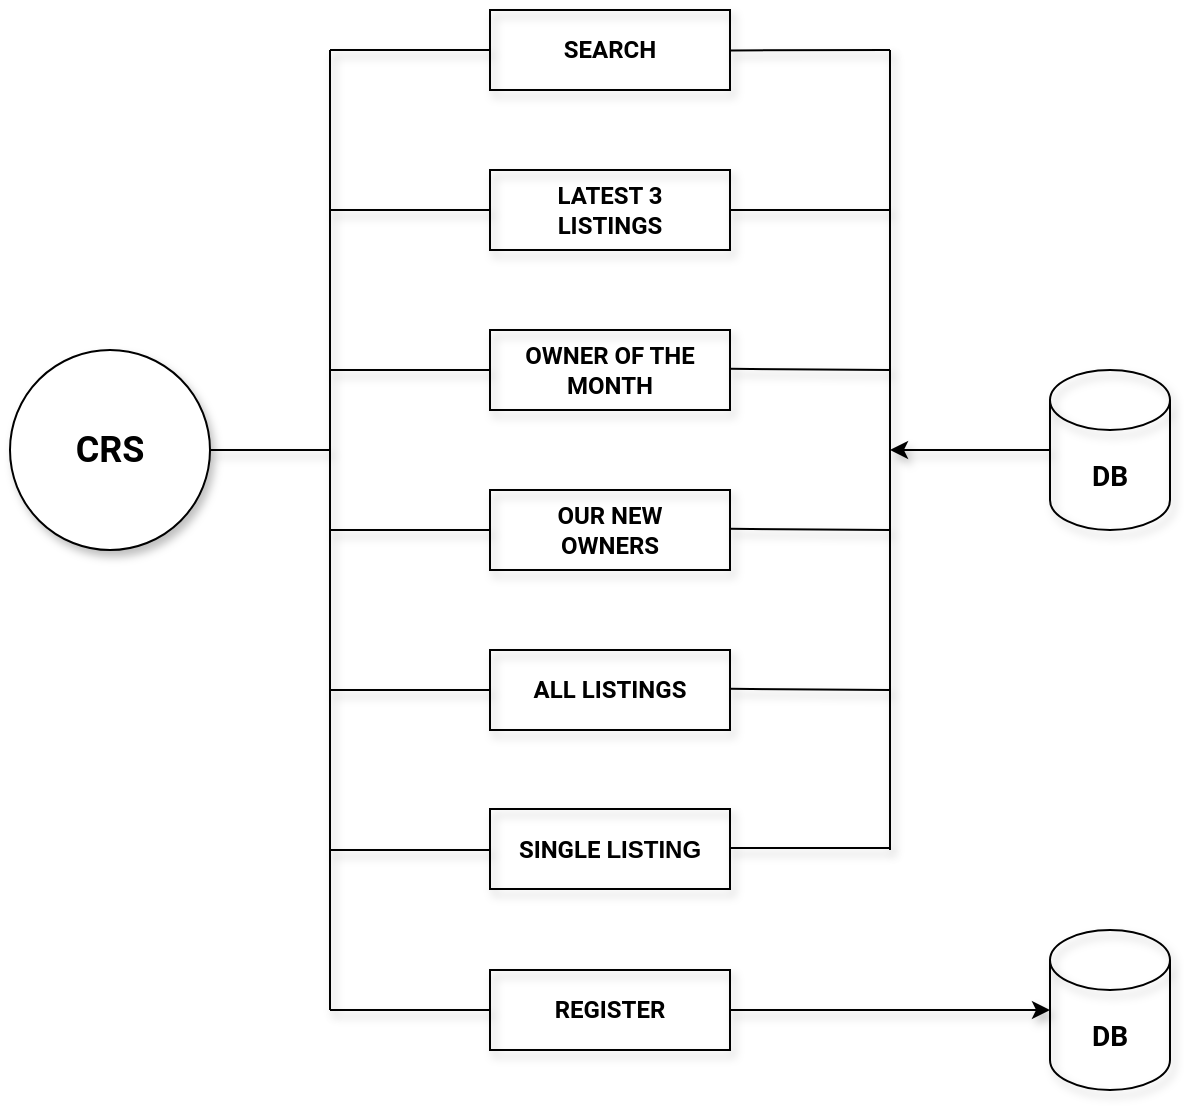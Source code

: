 <mxfile version="15.3.0" type="github">
  <diagram name="Page-1" id="90a13364-a465-7bf4-72fc-28e22215d7a0">
    <mxGraphModel dx="1209" dy="662" grid="1" gridSize="10" guides="1" tooltips="1" connect="1" arrows="1" fold="1" page="1" pageScale="1.5" pageWidth="1169" pageHeight="826" background="none" math="0" shadow="0">
      <root>
        <mxCell id="0" style=";html=1;" />
        <mxCell id="1" style=";html=1;" parent="0" />
        <mxCell id="_ACVbjb4rTPhQJA2rkIT-1" value="&lt;h2&gt;&lt;font face=&quot;roboto&quot; data-font-src=&quot;https://fonts.googleapis.com/css?family=roboto&quot;&gt;CRS&lt;/font&gt;&lt;/h2&gt;" style="ellipse;whiteSpace=wrap;html=1;aspect=fixed;strokeColor=#000000;shadow=1;" parent="1" vertex="1">
          <mxGeometry x="480" y="350" width="100" height="100" as="geometry" />
        </mxCell>
        <mxCell id="_ACVbjb4rTPhQJA2rkIT-3" value="" style="endArrow=none;html=1;strokeColor=#000000;shadow=1;" parent="1" edge="1">
          <mxGeometry width="50" height="50" relative="1" as="geometry">
            <mxPoint x="580" y="400" as="sourcePoint" />
            <mxPoint x="640" y="400" as="targetPoint" />
          </mxGeometry>
        </mxCell>
        <mxCell id="_ACVbjb4rTPhQJA2rkIT-4" value="" style="endArrow=none;html=1;strokeColor=#000000;shadow=1;" parent="1" edge="1">
          <mxGeometry width="50" height="50" relative="1" as="geometry">
            <mxPoint x="640" y="680" as="sourcePoint" />
            <mxPoint x="640" y="200" as="targetPoint" />
          </mxGeometry>
        </mxCell>
        <mxCell id="_ACVbjb4rTPhQJA2rkIT-5" value="" style="endArrow=none;html=1;strokeColor=#000000;shadow=1;" parent="1" edge="1">
          <mxGeometry width="50" height="50" relative="1" as="geometry">
            <mxPoint x="640" y="200" as="sourcePoint" />
            <mxPoint x="720" y="200" as="targetPoint" />
          </mxGeometry>
        </mxCell>
        <mxCell id="_ACVbjb4rTPhQJA2rkIT-6" value="" style="endArrow=none;html=1;strokeColor=#000000;shadow=1;" parent="1" edge="1">
          <mxGeometry width="50" height="50" relative="1" as="geometry">
            <mxPoint x="640" y="280" as="sourcePoint" />
            <mxPoint x="720" y="280" as="targetPoint" />
          </mxGeometry>
        </mxCell>
        <mxCell id="_ACVbjb4rTPhQJA2rkIT-7" value="" style="endArrow=none;html=1;strokeColor=#000000;shadow=1;" parent="1" edge="1">
          <mxGeometry width="50" height="50" relative="1" as="geometry">
            <mxPoint x="640" y="520" as="sourcePoint" />
            <mxPoint x="720" y="520" as="targetPoint" />
          </mxGeometry>
        </mxCell>
        <mxCell id="_ACVbjb4rTPhQJA2rkIT-8" value="" style="endArrow=none;html=1;strokeColor=#000000;shadow=1;" parent="1" edge="1">
          <mxGeometry width="50" height="50" relative="1" as="geometry">
            <mxPoint x="640" y="440" as="sourcePoint" />
            <mxPoint x="720" y="440" as="targetPoint" />
          </mxGeometry>
        </mxCell>
        <mxCell id="_ACVbjb4rTPhQJA2rkIT-9" value="" style="endArrow=none;html=1;strokeColor=#000000;shadow=1;" parent="1" edge="1">
          <mxGeometry width="50" height="50" relative="1" as="geometry">
            <mxPoint x="640" y="360" as="sourcePoint" />
            <mxPoint x="720" y="360" as="targetPoint" />
          </mxGeometry>
        </mxCell>
        <mxCell id="_ACVbjb4rTPhQJA2rkIT-10" value="" style="endArrow=none;html=1;strokeColor=#000000;shadow=1;" parent="1" edge="1">
          <mxGeometry width="50" height="50" relative="1" as="geometry">
            <mxPoint x="640" y="600" as="sourcePoint" />
            <mxPoint x="720" y="600" as="targetPoint" />
          </mxGeometry>
        </mxCell>
        <mxCell id="_ACVbjb4rTPhQJA2rkIT-13" value="&lt;h4&gt;&lt;font face=&quot;roboto&quot; data-font-src=&quot;https://fonts.googleapis.com/css?family=roboto&quot;&gt;LATEST 3&lt;br&gt; LISTINGS&lt;/font&gt;&lt;/h4&gt;" style="rounded=0;whiteSpace=wrap;html=1;strokeColor=#000000;shadow=1;fillColor=none;" parent="1" vertex="1">
          <mxGeometry x="720" y="260" width="120" height="40" as="geometry" />
        </mxCell>
        <mxCell id="_ACVbjb4rTPhQJA2rkIT-14" value="&lt;h4&gt;&lt;font face=&quot;roboto&quot; data-font-src=&quot;https://fonts.googleapis.com/css?family=roboto&quot;&gt;OWNER OF THE MONTH&lt;/font&gt;&lt;/h4&gt;" style="rounded=0;whiteSpace=wrap;html=1;strokeColor=#000000;shadow=1;fillColor=none;" parent="1" vertex="1">
          <mxGeometry x="720" y="340" width="120" height="40" as="geometry" />
        </mxCell>
        <mxCell id="_ACVbjb4rTPhQJA2rkIT-16" value="&lt;h4&gt;&lt;font face=&quot;roboto&quot; data-font-src=&quot;https://fonts.googleapis.com/css?family=roboto&quot;&gt;ALL LISTINGS&lt;/font&gt;&lt;/h4&gt;" style="rounded=0;whiteSpace=wrap;html=1;strokeColor=#000000;shadow=1;fillColor=none;" parent="1" vertex="1">
          <mxGeometry x="720" y="500" width="120" height="40" as="geometry" />
        </mxCell>
        <mxCell id="_ACVbjb4rTPhQJA2rkIT-18" value="" style="endArrow=none;html=1;curved=1;strokeColor=#000000;shadow=1;" parent="1" edge="1">
          <mxGeometry width="50" height="50" relative="1" as="geometry">
            <mxPoint x="920" y="600" as="sourcePoint" />
            <mxPoint x="920" y="200" as="targetPoint" />
          </mxGeometry>
        </mxCell>
        <mxCell id="_ACVbjb4rTPhQJA2rkIT-19" value="" style="endArrow=none;html=1;strokeColor=#000000;shadow=1;" parent="1" edge="1">
          <mxGeometry width="50" height="50" relative="1" as="geometry">
            <mxPoint x="840" y="200.2" as="sourcePoint" />
            <mxPoint x="920" y="200" as="targetPoint" />
          </mxGeometry>
        </mxCell>
        <mxCell id="_ACVbjb4rTPhQJA2rkIT-20" value="" style="endArrow=none;html=1;strokeColor=#000000;shadow=1;" parent="1" edge="1">
          <mxGeometry width="50" height="50" relative="1" as="geometry">
            <mxPoint x="840" y="599" as="sourcePoint" />
            <mxPoint x="920" y="599" as="targetPoint" />
          </mxGeometry>
        </mxCell>
        <mxCell id="_ACVbjb4rTPhQJA2rkIT-23" value="" style="endArrow=none;html=1;exitX=1;exitY=0.5;exitDx=0;exitDy=0;strokeColor=#000000;shadow=1;" parent="1" source="_ACVbjb4rTPhQJA2rkIT-13" edge="1">
          <mxGeometry width="50" height="50" relative="1" as="geometry">
            <mxPoint x="850" y="280" as="sourcePoint" />
            <mxPoint x="920" y="280" as="targetPoint" />
          </mxGeometry>
        </mxCell>
        <mxCell id="_ACVbjb4rTPhQJA2rkIT-24" value="" style="endArrow=none;html=1;strokeColor=#000000;shadow=1;" parent="1" edge="1">
          <mxGeometry width="50" height="50" relative="1" as="geometry">
            <mxPoint x="840" y="359.41" as="sourcePoint" />
            <mxPoint x="920" y="360" as="targetPoint" />
          </mxGeometry>
        </mxCell>
        <mxCell id="_ACVbjb4rTPhQJA2rkIT-25" value="" style="endArrow=none;html=1;strokeColor=#000000;shadow=1;" parent="1" edge="1">
          <mxGeometry width="50" height="50" relative="1" as="geometry">
            <mxPoint x="840" y="439.41" as="sourcePoint" />
            <mxPoint x="920" y="440" as="targetPoint" />
          </mxGeometry>
        </mxCell>
        <mxCell id="_ACVbjb4rTPhQJA2rkIT-26" value="" style="endArrow=none;html=1;strokeColor=#000000;shadow=1;" parent="1" edge="1">
          <mxGeometry width="50" height="50" relative="1" as="geometry">
            <mxPoint x="840" y="519.41" as="sourcePoint" />
            <mxPoint x="920" y="520" as="targetPoint" />
          </mxGeometry>
        </mxCell>
        <mxCell id="_ACVbjb4rTPhQJA2rkIT-29" value="&lt;h4&gt;&lt;font face=&quot;roboto&quot; data-font-src=&quot;https://fonts.googleapis.com/css?family=roboto&quot;&gt;SEARCH&lt;/font&gt;&lt;/h4&gt;" style="rounded=0;whiteSpace=wrap;html=1;strokeColor=#000000;shadow=1;fillColor=none;" parent="1" vertex="1">
          <mxGeometry x="720" y="180" width="120" height="40" as="geometry" />
        </mxCell>
        <mxCell id="_ACVbjb4rTPhQJA2rkIT-30" value="&lt;h3&gt;&lt;font face=&quot;roboto&quot; data-font-src=&quot;https://fonts.googleapis.com/css?family=roboto&quot;&gt;DB&lt;/font&gt;&lt;/h3&gt;" style="shape=cylinder3;whiteSpace=wrap;html=1;boundedLbl=1;backgroundOutline=1;size=15;rounded=0;strokeColor=#000000;shadow=1;fillColor=none;" parent="1" vertex="1">
          <mxGeometry x="1000" y="360" width="60" height="80" as="geometry" />
        </mxCell>
        <mxCell id="_ACVbjb4rTPhQJA2rkIT-33" value="" style="edgeStyle=orthogonalEdgeStyle;curved=1;orthogonalLoop=1;jettySize=auto;html=1;strokeColor=#000000;shadow=1;" parent="1" edge="1">
          <mxGeometry relative="1" as="geometry">
            <mxPoint x="1000" y="400" as="sourcePoint" />
            <mxPoint x="920" y="400" as="targetPoint" />
          </mxGeometry>
        </mxCell>
        <mxCell id="sRA0HymiXK-Kiw4v2JPw-1" value="&lt;h3&gt;&lt;font face=&quot;roboto&quot; data-font-src=&quot;https://fonts.googleapis.com/css?family=roboto&quot;&gt;DB&lt;/font&gt;&lt;/h3&gt;" style="shape=cylinder3;whiteSpace=wrap;html=1;boundedLbl=1;backgroundOutline=1;size=15;rounded=0;strokeColor=#000000;shadow=1;fillColor=none;" parent="1" vertex="1">
          <mxGeometry x="1000" y="640" width="60" height="80" as="geometry" />
        </mxCell>
        <mxCell id="sRA0HymiXK-Kiw4v2JPw-3" value="" style="endArrow=none;html=1;strokeColor=#000000;shadow=1;" parent="1" edge="1">
          <mxGeometry width="50" height="50" relative="1" as="geometry">
            <mxPoint x="640" y="680" as="sourcePoint" />
            <mxPoint x="720" y="680" as="targetPoint" />
          </mxGeometry>
        </mxCell>
        <mxCell id="sRA0HymiXK-Kiw4v2JPw-4" value="&lt;h4&gt;&lt;font face=&quot;roboto&quot;&gt;REGISTER&lt;/font&gt;&lt;/h4&gt;" style="rounded=0;whiteSpace=wrap;html=1;strokeColor=#000000;shadow=1;fillColor=none;" parent="1" vertex="1">
          <mxGeometry x="720" y="660" width="120" height="40" as="geometry" />
        </mxCell>
        <mxCell id="sRA0HymiXK-Kiw4v2JPw-6" value="" style="endArrow=classic;html=1;strokeColor=#000000;entryX=0;entryY=0.5;entryDx=0;entryDy=0;entryPerimeter=0;shadow=1;" parent="1" target="sRA0HymiXK-Kiw4v2JPw-1" edge="1">
          <mxGeometry width="50" height="50" relative="1" as="geometry">
            <mxPoint x="840" y="680" as="sourcePoint" />
            <mxPoint x="890" y="630" as="targetPoint" />
          </mxGeometry>
        </mxCell>
        <mxCell id="sRA0HymiXK-Kiw4v2JPw-8" value="&lt;font face=&quot;roboto&quot;&gt;&lt;b&gt;OUR NEW &lt;br&gt;OWNERS&lt;/b&gt;&lt;/font&gt;" style="rounded=0;whiteSpace=wrap;html=1;strokeColor=#000000;shadow=1;fillColor=none;" parent="1" vertex="1">
          <mxGeometry x="720" y="420" width="120" height="40" as="geometry" />
        </mxCell>
        <mxCell id="sRA0HymiXK-Kiw4v2JPw-9" value="&lt;h4&gt;&lt;font face=&quot;roboto&quot;&gt;SINGLE&amp;nbsp;&lt;/font&gt;LISTING&lt;/h4&gt;" style="rounded=0;whiteSpace=wrap;html=1;strokeColor=#000000;shadow=1;fillColor=none;" parent="1" vertex="1">
          <mxGeometry x="720" y="579.5" width="120" height="40" as="geometry" />
        </mxCell>
      </root>
    </mxGraphModel>
  </diagram>
</mxfile>
